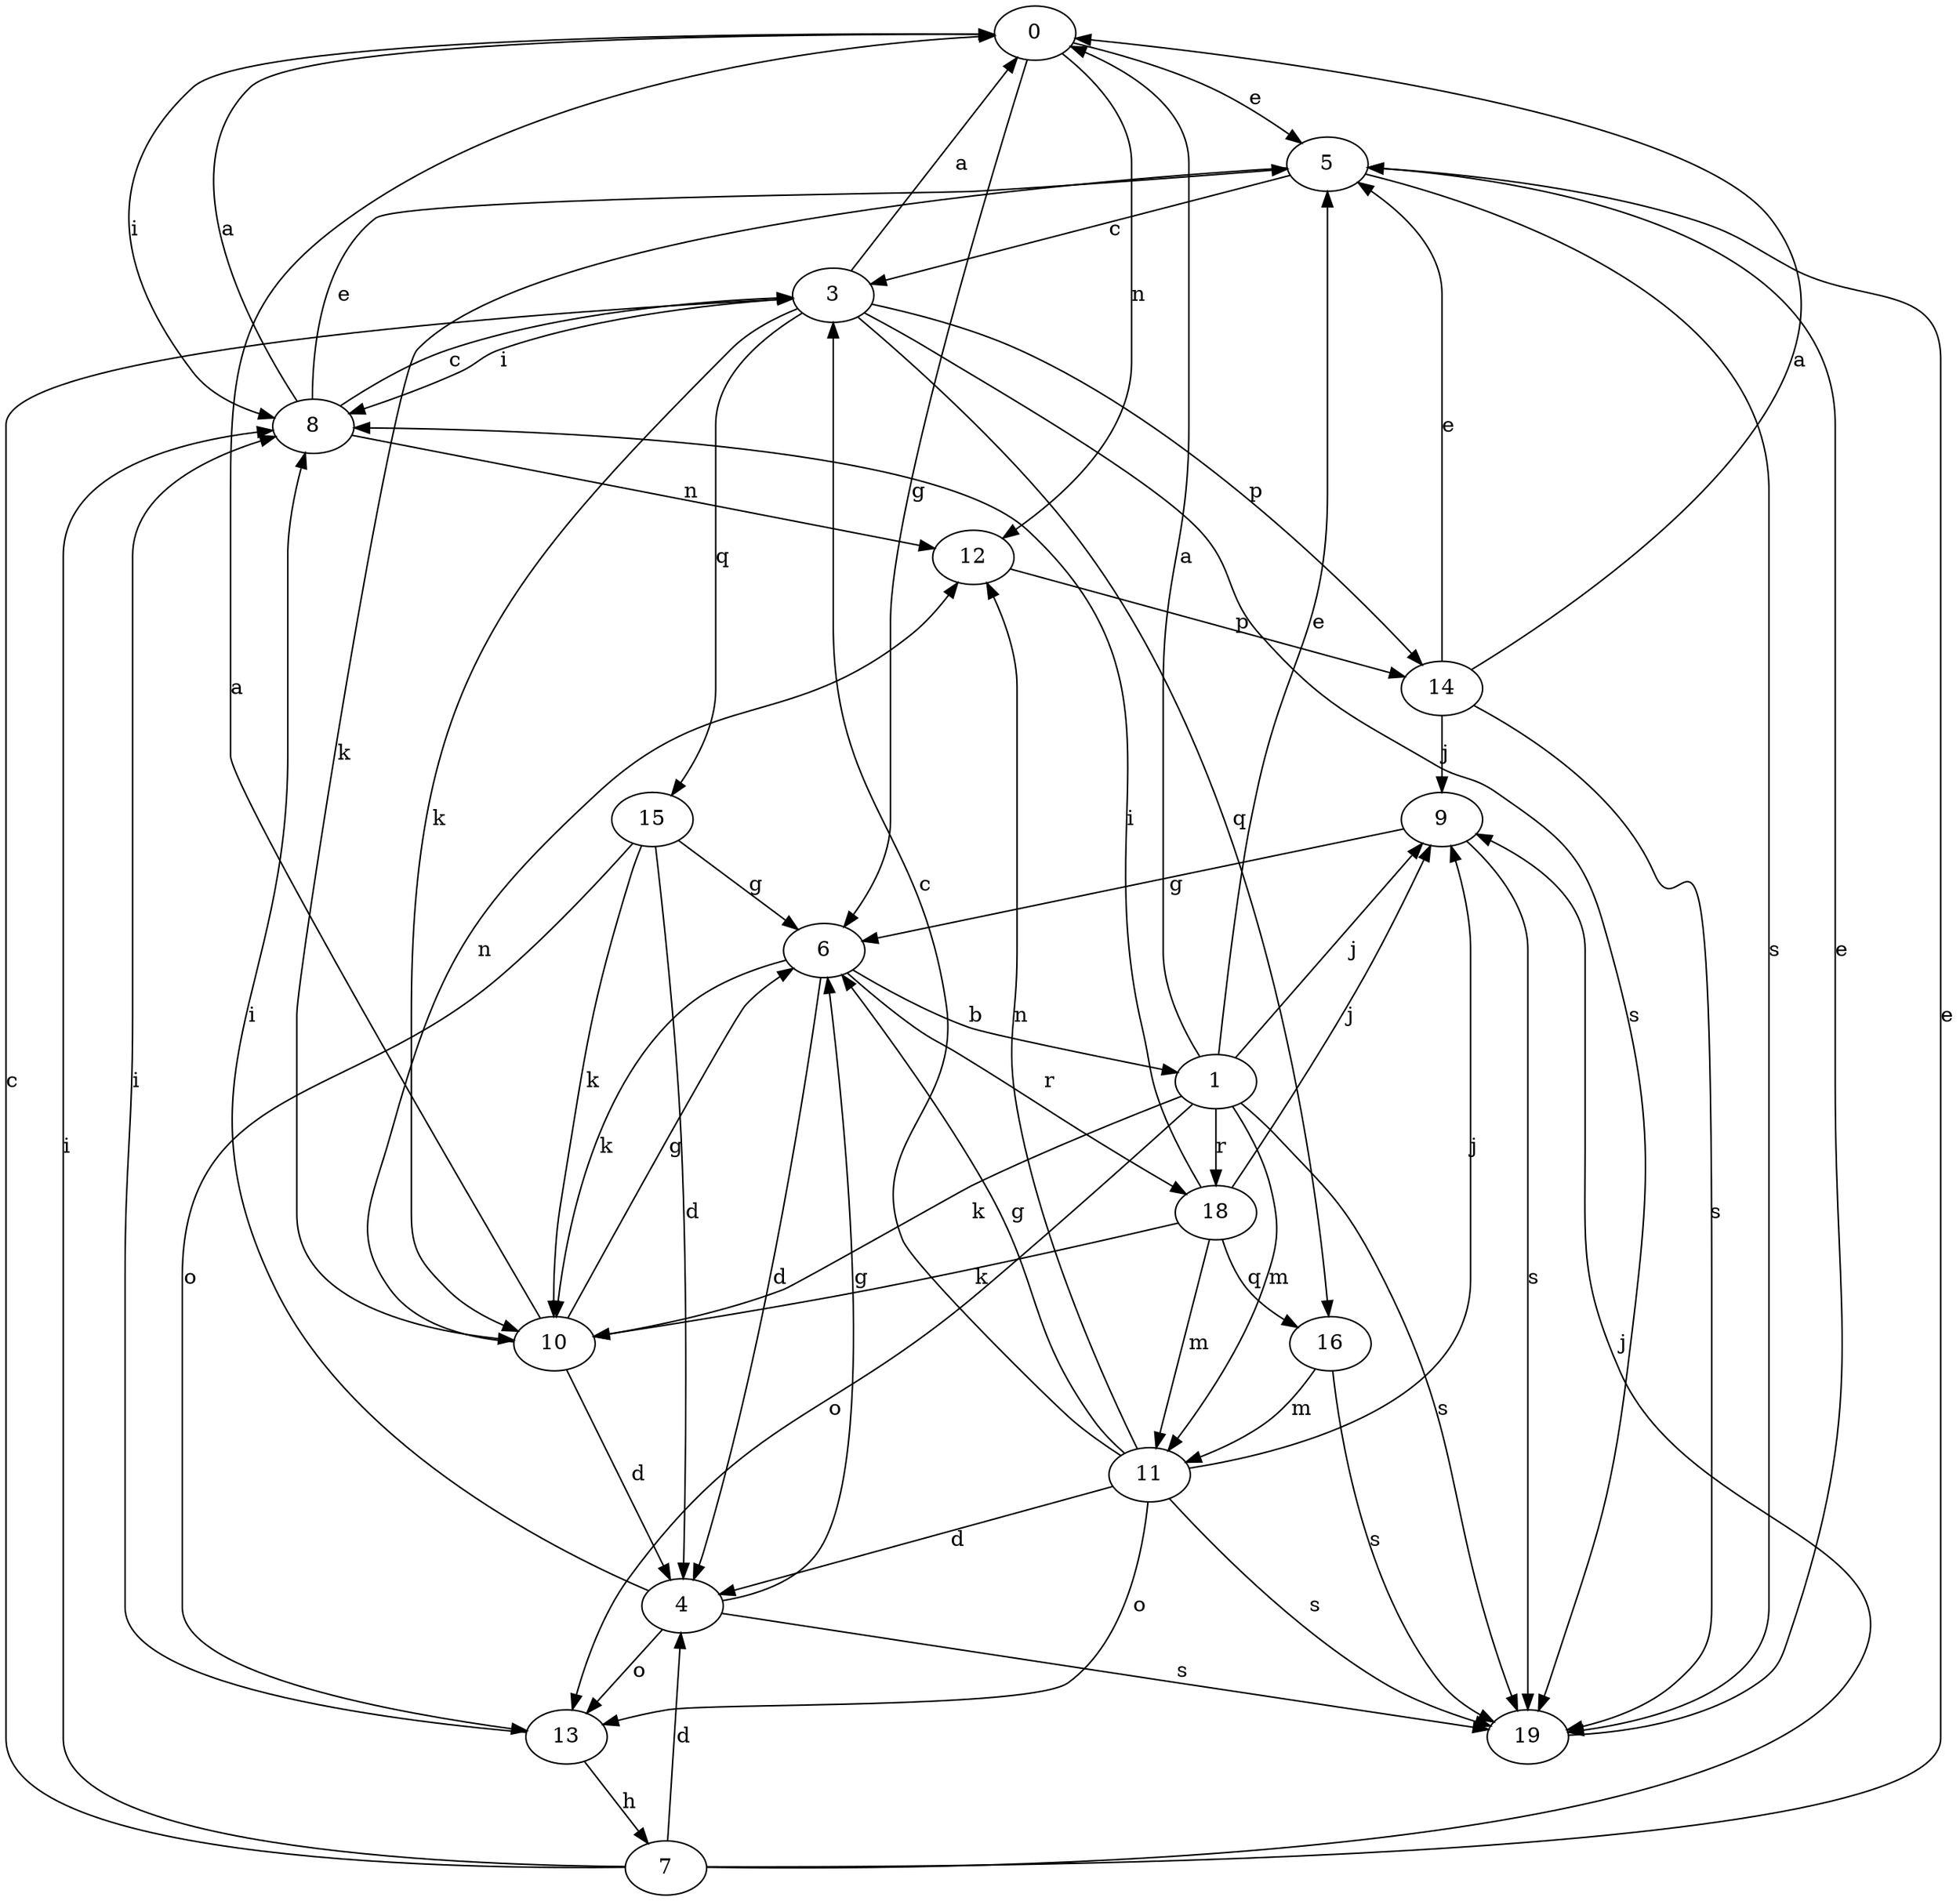 strict digraph  {
0;
1;
3;
4;
5;
6;
7;
8;
9;
10;
11;
12;
13;
14;
15;
16;
18;
19;
0 -> 5  [label=e];
0 -> 6  [label=g];
0 -> 8  [label=i];
0 -> 12  [label=n];
1 -> 0  [label=a];
1 -> 5  [label=e];
1 -> 9  [label=j];
1 -> 10  [label=k];
1 -> 11  [label=m];
1 -> 13  [label=o];
1 -> 18  [label=r];
1 -> 19  [label=s];
3 -> 0  [label=a];
3 -> 8  [label=i];
3 -> 10  [label=k];
3 -> 14  [label=p];
3 -> 15  [label=q];
3 -> 16  [label=q];
3 -> 19  [label=s];
4 -> 6  [label=g];
4 -> 8  [label=i];
4 -> 13  [label=o];
4 -> 19  [label=s];
5 -> 3  [label=c];
5 -> 10  [label=k];
5 -> 19  [label=s];
6 -> 1  [label=b];
6 -> 4  [label=d];
6 -> 10  [label=k];
6 -> 18  [label=r];
7 -> 3  [label=c];
7 -> 4  [label=d];
7 -> 5  [label=e];
7 -> 8  [label=i];
7 -> 9  [label=j];
8 -> 0  [label=a];
8 -> 3  [label=c];
8 -> 5  [label=e];
8 -> 12  [label=n];
9 -> 6  [label=g];
9 -> 19  [label=s];
10 -> 0  [label=a];
10 -> 4  [label=d];
10 -> 6  [label=g];
10 -> 12  [label=n];
11 -> 3  [label=c];
11 -> 4  [label=d];
11 -> 6  [label=g];
11 -> 9  [label=j];
11 -> 12  [label=n];
11 -> 13  [label=o];
11 -> 19  [label=s];
12 -> 14  [label=p];
13 -> 7  [label=h];
13 -> 8  [label=i];
14 -> 0  [label=a];
14 -> 5  [label=e];
14 -> 9  [label=j];
14 -> 19  [label=s];
15 -> 4  [label=d];
15 -> 6  [label=g];
15 -> 10  [label=k];
15 -> 13  [label=o];
16 -> 11  [label=m];
16 -> 19  [label=s];
18 -> 8  [label=i];
18 -> 9  [label=j];
18 -> 10  [label=k];
18 -> 11  [label=m];
18 -> 16  [label=q];
19 -> 5  [label=e];
}
